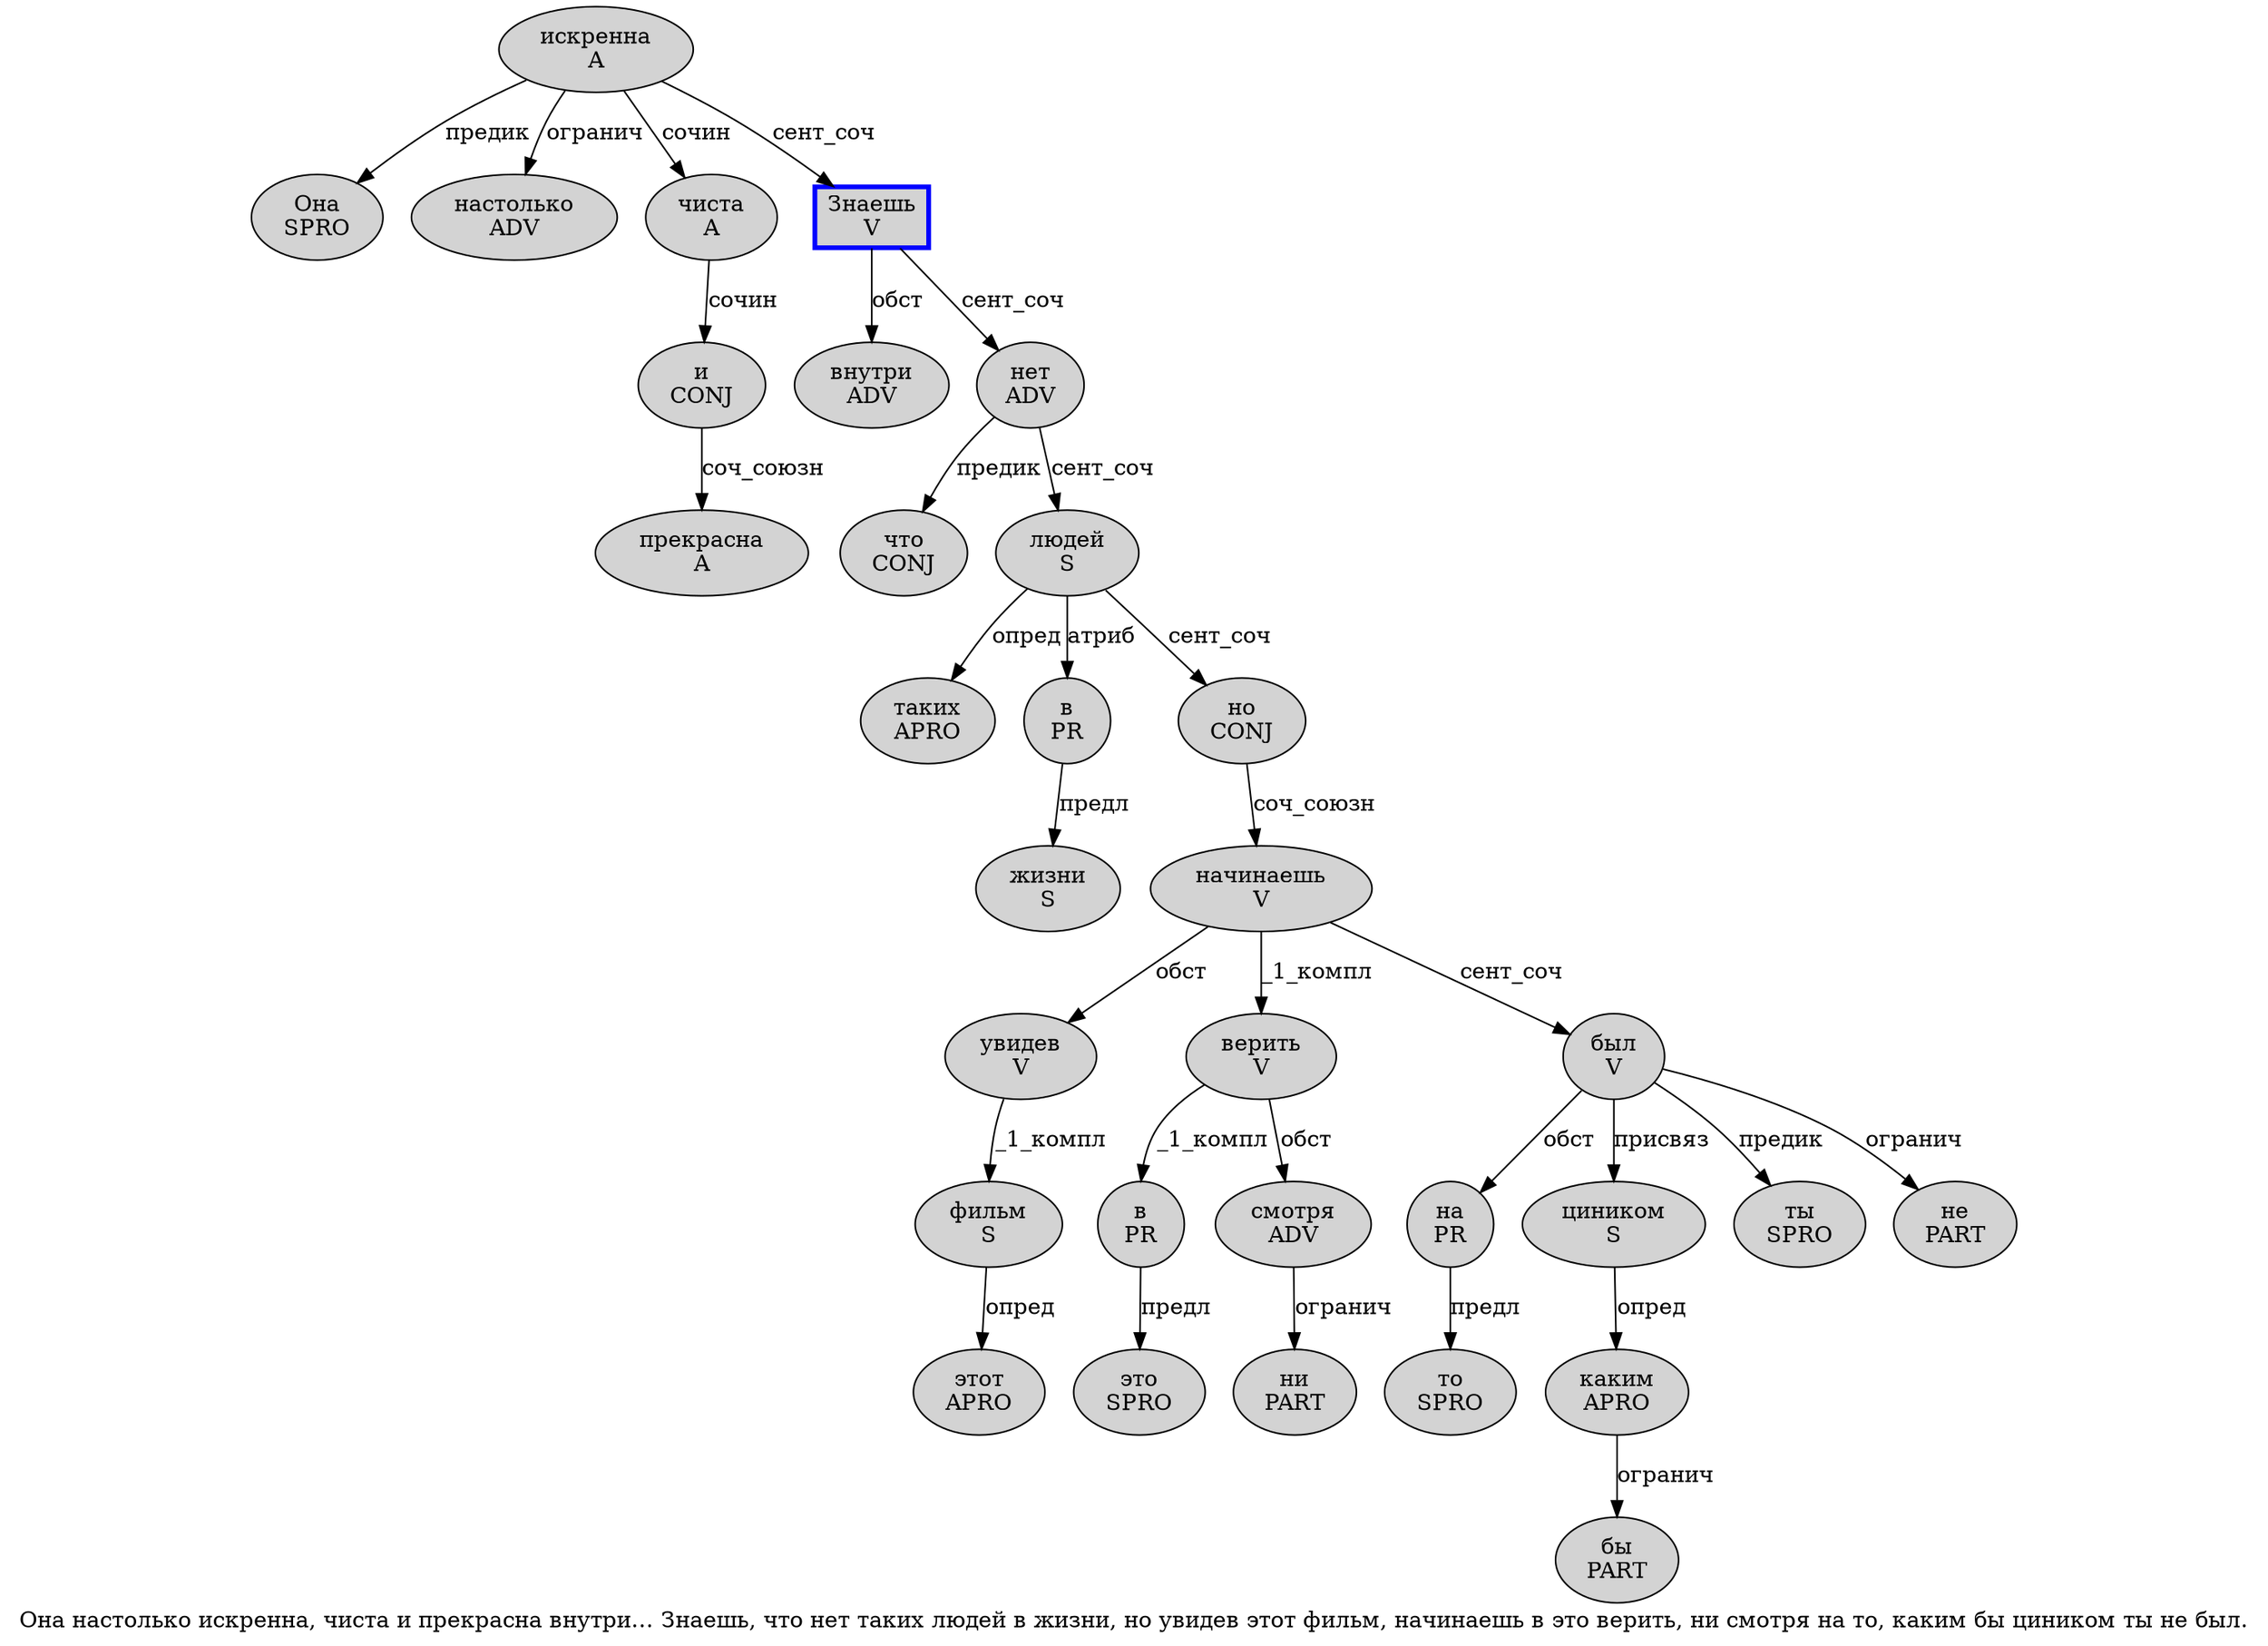 digraph SENTENCE_1673 {
	graph [label="Она настолько искренна, чиста и прекрасна внутри… Знаешь, что нет таких людей в жизни, но увидев этот фильм, начинаешь в это верить, ни смотря на то, каким бы циником ты не был."]
	node [style=filled]
		0 [label="Она
SPRO" color="" fillcolor=lightgray penwidth=1 shape=ellipse]
		1 [label="настолько
ADV" color="" fillcolor=lightgray penwidth=1 shape=ellipse]
		2 [label="искренна
A" color="" fillcolor=lightgray penwidth=1 shape=ellipse]
		4 [label="чиста
A" color="" fillcolor=lightgray penwidth=1 shape=ellipse]
		5 [label="и
CONJ" color="" fillcolor=lightgray penwidth=1 shape=ellipse]
		6 [label="прекрасна
A" color="" fillcolor=lightgray penwidth=1 shape=ellipse]
		7 [label="внутри
ADV" color="" fillcolor=lightgray penwidth=1 shape=ellipse]
		9 [label="Знаешь
V" color=blue fillcolor=lightgray penwidth=3 shape=box]
		11 [label="что
CONJ" color="" fillcolor=lightgray penwidth=1 shape=ellipse]
		12 [label="нет
ADV" color="" fillcolor=lightgray penwidth=1 shape=ellipse]
		13 [label="таких
APRO" color="" fillcolor=lightgray penwidth=1 shape=ellipse]
		14 [label="людей
S" color="" fillcolor=lightgray penwidth=1 shape=ellipse]
		15 [label="в
PR" color="" fillcolor=lightgray penwidth=1 shape=ellipse]
		16 [label="жизни
S" color="" fillcolor=lightgray penwidth=1 shape=ellipse]
		18 [label="но
CONJ" color="" fillcolor=lightgray penwidth=1 shape=ellipse]
		19 [label="увидев
V" color="" fillcolor=lightgray penwidth=1 shape=ellipse]
		20 [label="этот
APRO" color="" fillcolor=lightgray penwidth=1 shape=ellipse]
		21 [label="фильм
S" color="" fillcolor=lightgray penwidth=1 shape=ellipse]
		23 [label="начинаешь
V" color="" fillcolor=lightgray penwidth=1 shape=ellipse]
		24 [label="в
PR" color="" fillcolor=lightgray penwidth=1 shape=ellipse]
		25 [label="это
SPRO" color="" fillcolor=lightgray penwidth=1 shape=ellipse]
		26 [label="верить
V" color="" fillcolor=lightgray penwidth=1 shape=ellipse]
		28 [label="ни
PART" color="" fillcolor=lightgray penwidth=1 shape=ellipse]
		29 [label="смотря
ADV" color="" fillcolor=lightgray penwidth=1 shape=ellipse]
		30 [label="на
PR" color="" fillcolor=lightgray penwidth=1 shape=ellipse]
		31 [label="то
SPRO" color="" fillcolor=lightgray penwidth=1 shape=ellipse]
		33 [label="каким
APRO" color="" fillcolor=lightgray penwidth=1 shape=ellipse]
		34 [label="бы
PART" color="" fillcolor=lightgray penwidth=1 shape=ellipse]
		35 [label="циником
S" color="" fillcolor=lightgray penwidth=1 shape=ellipse]
		36 [label="ты
SPRO" color="" fillcolor=lightgray penwidth=1 shape=ellipse]
		37 [label="не
PART" color="" fillcolor=lightgray penwidth=1 shape=ellipse]
		38 [label="был
V" color="" fillcolor=lightgray penwidth=1 shape=ellipse]
			14 -> 13 [label="опред"]
			14 -> 15 [label="атриб"]
			14 -> 18 [label="сент_соч"]
			5 -> 6 [label="соч_союзн"]
			33 -> 34 [label="огранич"]
			19 -> 21 [label="_1_компл"]
			38 -> 30 [label="обст"]
			38 -> 35 [label="присвяз"]
			38 -> 36 [label="предик"]
			38 -> 37 [label="огранич"]
			35 -> 33 [label="опред"]
			23 -> 19 [label="обст"]
			23 -> 26 [label="_1_компл"]
			23 -> 38 [label="сент_соч"]
			29 -> 28 [label="огранич"]
			21 -> 20 [label="опред"]
			18 -> 23 [label="соч_союзн"]
			9 -> 7 [label="обст"]
			9 -> 12 [label="сент_соч"]
			30 -> 31 [label="предл"]
			12 -> 11 [label="предик"]
			12 -> 14 [label="сент_соч"]
			2 -> 0 [label="предик"]
			2 -> 1 [label="огранич"]
			2 -> 4 [label="сочин"]
			2 -> 9 [label="сент_соч"]
			26 -> 24 [label="_1_компл"]
			26 -> 29 [label="обст"]
			4 -> 5 [label="сочин"]
			24 -> 25 [label="предл"]
			15 -> 16 [label="предл"]
}
